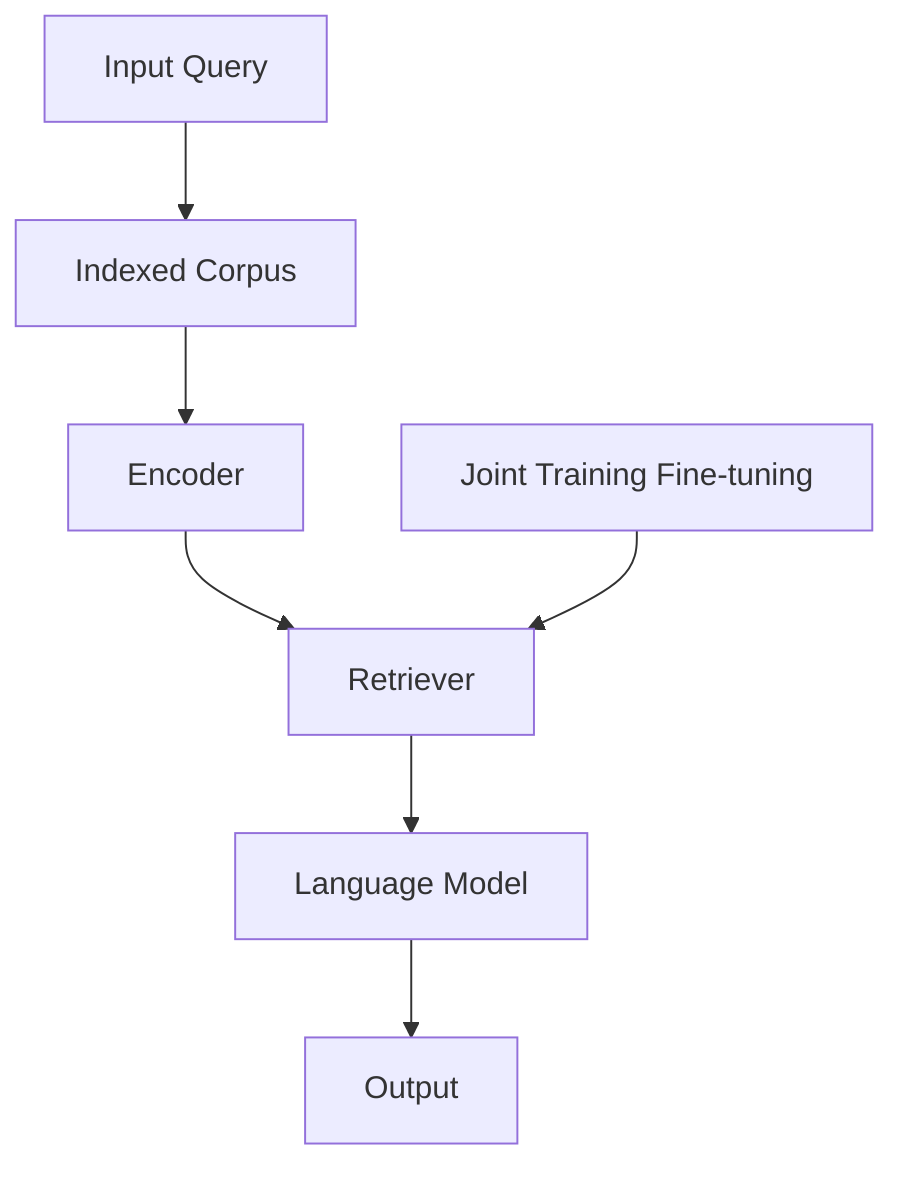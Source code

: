 flowchart TD
    A[Input Query] --> B[Indexed Corpus]
    B --> C[Encoder]
    C --> D[Retriever]
    D --> E[Language Model]
    E --> F[Output]
    
    G[Joint Training Fine-tuning] --> D
